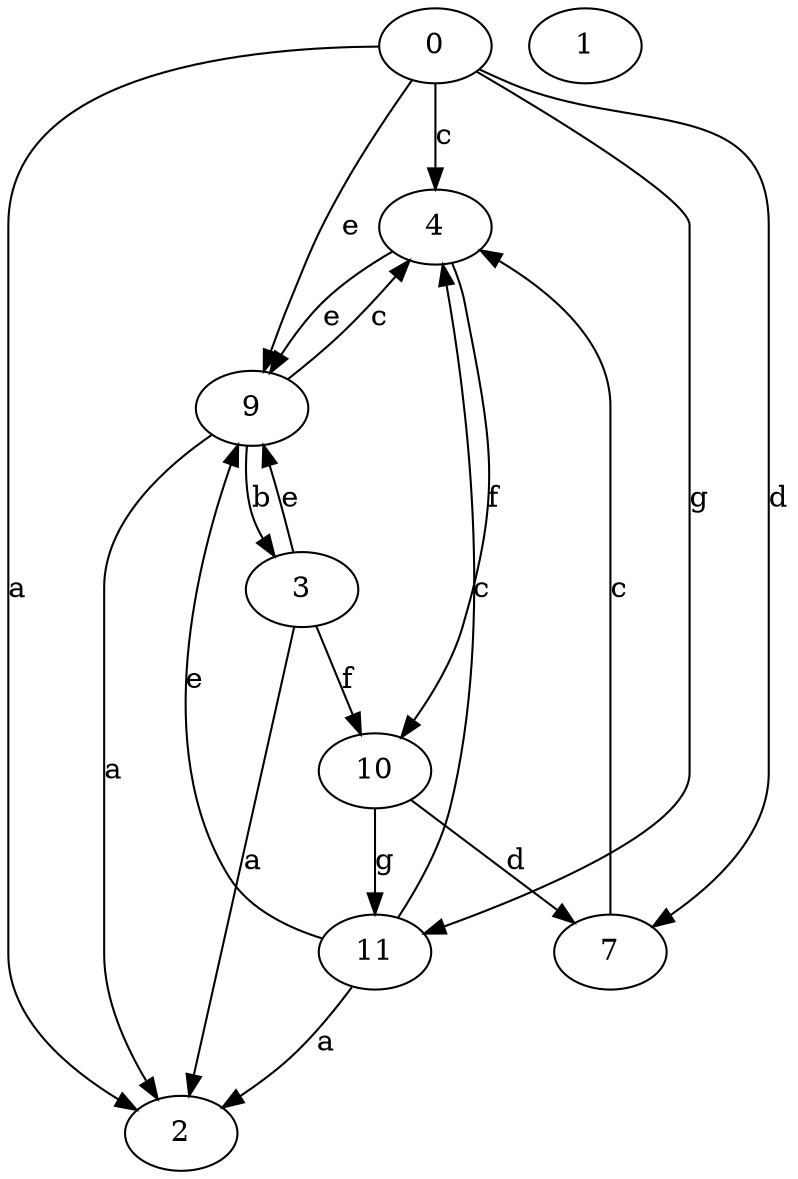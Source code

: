 strict digraph  {
2;
0;
3;
4;
7;
9;
10;
11;
1;
0 -> 2  [label=a];
0 -> 4  [label=c];
0 -> 7  [label=d];
0 -> 9  [label=e];
0 -> 11  [label=g];
3 -> 2  [label=a];
3 -> 9  [label=e];
3 -> 10  [label=f];
4 -> 9  [label=e];
4 -> 10  [label=f];
7 -> 4  [label=c];
9 -> 2  [label=a];
9 -> 3  [label=b];
9 -> 4  [label=c];
10 -> 7  [label=d];
10 -> 11  [label=g];
11 -> 2  [label=a];
11 -> 4  [label=c];
11 -> 9  [label=e];
}
